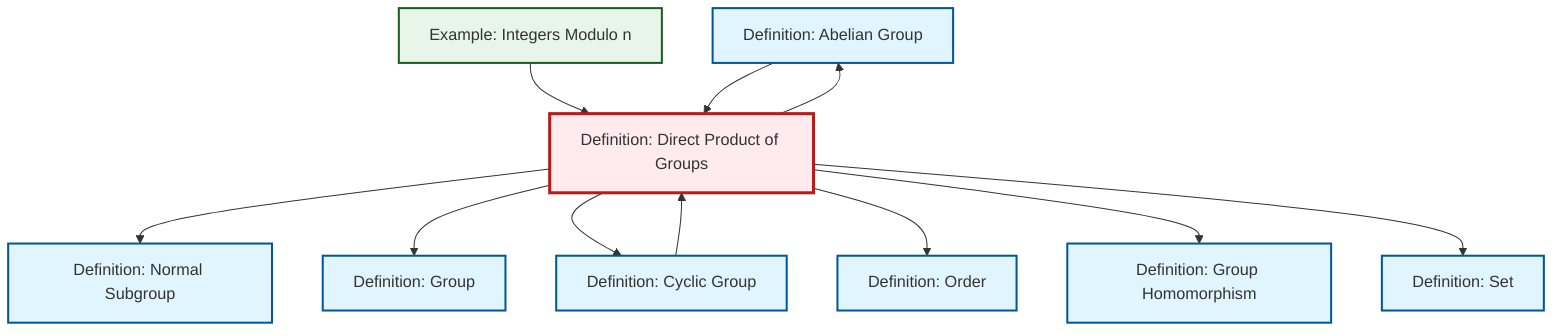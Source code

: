 graph TD
    classDef definition fill:#e1f5fe,stroke:#01579b,stroke-width:2px
    classDef theorem fill:#f3e5f5,stroke:#4a148c,stroke-width:2px
    classDef axiom fill:#fff3e0,stroke:#e65100,stroke-width:2px
    classDef example fill:#e8f5e9,stroke:#1b5e20,stroke-width:2px
    classDef current fill:#ffebee,stroke:#b71c1c,stroke-width:3px
    def-abelian-group["Definition: Abelian Group"]:::definition
    ex-quotient-integers-mod-n["Example: Integers Modulo n"]:::example
    def-normal-subgroup["Definition: Normal Subgroup"]:::definition
    def-direct-product["Definition: Direct Product of Groups"]:::definition
    def-set["Definition: Set"]:::definition
    def-homomorphism["Definition: Group Homomorphism"]:::definition
    def-cyclic-group["Definition: Cyclic Group"]:::definition
    def-order["Definition: Order"]:::definition
    def-group["Definition: Group"]:::definition
    def-direct-product --> def-normal-subgroup
    ex-quotient-integers-mod-n --> def-direct-product
    def-direct-product --> def-group
    def-direct-product --> def-cyclic-group
    def-direct-product --> def-order
    def-abelian-group --> def-direct-product
    def-direct-product --> def-homomorphism
    def-direct-product --> def-abelian-group
    def-cyclic-group --> def-direct-product
    def-direct-product --> def-set
    class def-direct-product current